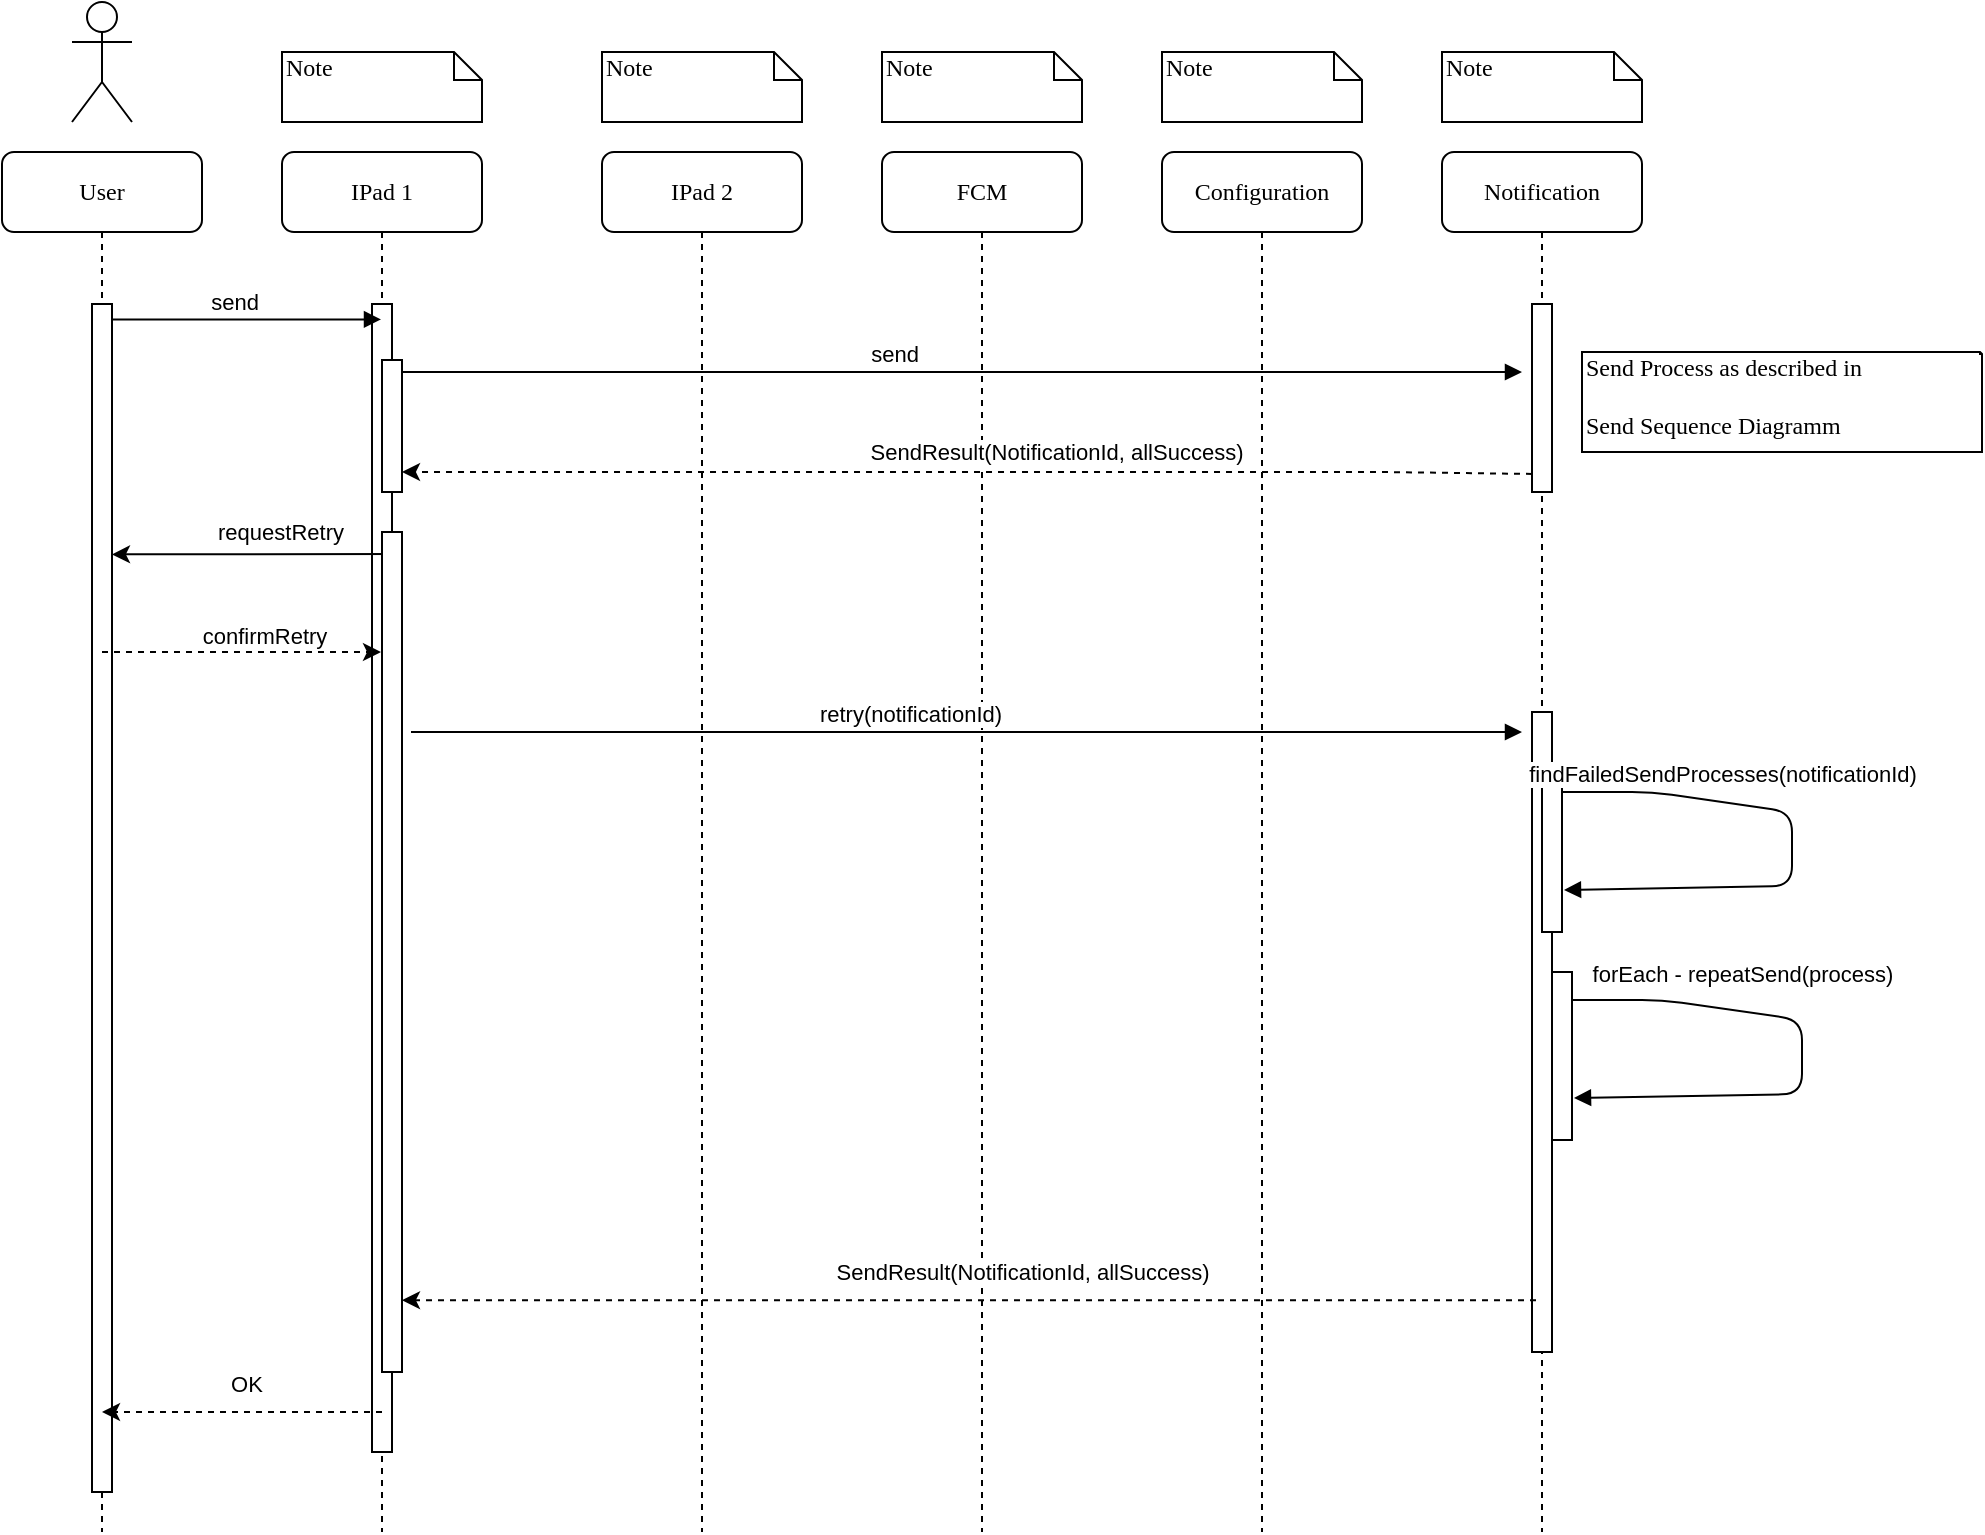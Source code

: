 <mxfile version="14.7.6" type="device"><diagram name="Page-1" id="13e1069c-82ec-6db2-03f1-153e76fe0fe0"><mxGraphModel dx="1364" dy="725" grid="1" gridSize="10" guides="1" tooltips="1" connect="1" arrows="1" fold="1" page="1" pageScale="1" pageWidth="1100" pageHeight="850" background="none" math="0" shadow="0"><root><mxCell id="0"/><mxCell id="1" parent="0"/><mxCell id="7baba1c4bc27f4b0-2" value="IPad 1" style="shape=umlLifeline;perimeter=lifelinePerimeter;whiteSpace=wrap;html=1;container=1;collapsible=0;recursiveResize=0;outlineConnect=0;rounded=1;shadow=0;comic=0;labelBackgroundColor=none;strokeWidth=1;fontFamily=Verdana;fontSize=12;align=center;" parent="1" vertex="1"><mxGeometry x="240" y="80" width="100" height="690" as="geometry"/></mxCell><mxCell id="7baba1c4bc27f4b0-19" value="" style="html=1;points=[];perimeter=orthogonalPerimeter;rounded=0;shadow=0;comic=0;labelBackgroundColor=none;strokeWidth=1;fontFamily=Verdana;fontSize=12;align=center;" parent="7baba1c4bc27f4b0-2" vertex="1"><mxGeometry x="45" y="76" width="10" height="574" as="geometry"/></mxCell><mxCell id="7baba1c4bc27f4b0-3" value="IPad 2" style="shape=umlLifeline;perimeter=lifelinePerimeter;whiteSpace=wrap;html=1;container=1;collapsible=0;recursiveResize=0;outlineConnect=0;rounded=1;shadow=0;comic=0;labelBackgroundColor=none;strokeWidth=1;fontFamily=Verdana;fontSize=12;align=center;" parent="1" vertex="1"><mxGeometry x="400" y="80" width="100" height="690" as="geometry"/></mxCell><mxCell id="7baba1c4bc27f4b0-4" value="FCM" style="shape=umlLifeline;perimeter=lifelinePerimeter;whiteSpace=wrap;html=1;container=1;collapsible=0;recursiveResize=0;outlineConnect=0;rounded=1;shadow=0;comic=0;labelBackgroundColor=none;strokeWidth=1;fontFamily=Verdana;fontSize=12;align=center;" parent="1" vertex="1"><mxGeometry x="540" y="80" width="100" height="690" as="geometry"/></mxCell><mxCell id="7baba1c4bc27f4b0-5" value="Configuration" style="shape=umlLifeline;perimeter=lifelinePerimeter;whiteSpace=wrap;html=1;container=1;collapsible=0;recursiveResize=0;outlineConnect=0;rounded=1;shadow=0;comic=0;labelBackgroundColor=none;strokeWidth=1;fontFamily=Verdana;fontSize=12;align=center;" parent="1" vertex="1"><mxGeometry x="680" y="80" width="100" height="690" as="geometry"/></mxCell><mxCell id="7baba1c4bc27f4b0-6" value="Notification" style="shape=umlLifeline;perimeter=lifelinePerimeter;whiteSpace=wrap;html=1;container=1;collapsible=0;recursiveResize=0;outlineConnect=0;rounded=1;shadow=0;comic=0;labelBackgroundColor=none;strokeWidth=1;fontFamily=Verdana;fontSize=12;align=center;" parent="1" vertex="1"><mxGeometry x="820" y="80" width="100" height="690" as="geometry"/></mxCell><mxCell id="7baba1c4bc27f4b0-8" value="User" style="shape=umlLifeline;perimeter=lifelinePerimeter;whiteSpace=wrap;html=1;container=1;collapsible=0;recursiveResize=0;outlineConnect=0;rounded=1;shadow=0;comic=0;labelBackgroundColor=none;strokeWidth=1;fontFamily=Verdana;fontSize=12;align=center;" parent="1" vertex="1"><mxGeometry x="100" y="80" width="100" height="690" as="geometry"/></mxCell><mxCell id="9bcTBCMJfKohe4Dhu1_I-21" value="" style="html=1;points=[];perimeter=orthogonalPerimeter;rounded=0;shadow=0;comic=0;labelBackgroundColor=none;strokeWidth=1;fontFamily=Verdana;fontSize=12;align=center;" vertex="1" parent="7baba1c4bc27f4b0-8"><mxGeometry x="45" y="76" width="10" height="594" as="geometry"/></mxCell><mxCell id="7baba1c4bc27f4b0-40" value="Send Process as described in&lt;br&gt;&lt;br&gt;Send Sequence Diagramm" style="shape=note;whiteSpace=wrap;html=1;size=1;verticalAlign=top;align=left;spacingTop=-6;rounded=0;shadow=0;comic=0;labelBackgroundColor=none;strokeWidth=1;fontFamily=Verdana;fontSize=12" parent="1" vertex="1"><mxGeometry x="890" y="180" width="200" height="50" as="geometry"/></mxCell><mxCell id="7baba1c4bc27f4b0-41" value="Note" style="shape=note;whiteSpace=wrap;html=1;size=14;verticalAlign=top;align=left;spacingTop=-6;rounded=0;shadow=0;comic=0;labelBackgroundColor=none;strokeWidth=1;fontFamily=Verdana;fontSize=12" parent="1" vertex="1"><mxGeometry x="240" y="30" width="100" height="35" as="geometry"/></mxCell><mxCell id="7baba1c4bc27f4b0-42" value="Note" style="shape=note;whiteSpace=wrap;html=1;size=14;verticalAlign=top;align=left;spacingTop=-6;rounded=0;shadow=0;comic=0;labelBackgroundColor=none;strokeWidth=1;fontFamily=Verdana;fontSize=12" parent="1" vertex="1"><mxGeometry x="400" y="30" width="100" height="35" as="geometry"/></mxCell><mxCell id="7baba1c4bc27f4b0-43" value="Note" style="shape=note;whiteSpace=wrap;html=1;size=14;verticalAlign=top;align=left;spacingTop=-6;rounded=0;shadow=0;comic=0;labelBackgroundColor=none;strokeWidth=1;fontFamily=Verdana;fontSize=12" parent="1" vertex="1"><mxGeometry x="540" y="30" width="100" height="35" as="geometry"/></mxCell><mxCell id="7baba1c4bc27f4b0-44" value="Note" style="shape=note;whiteSpace=wrap;html=1;size=14;verticalAlign=top;align=left;spacingTop=-6;rounded=0;shadow=0;comic=0;labelBackgroundColor=none;strokeWidth=1;fontFamily=Verdana;fontSize=12" parent="1" vertex="1"><mxGeometry x="680" y="30" width="100" height="35" as="geometry"/></mxCell><mxCell id="7baba1c4bc27f4b0-45" value="Note" style="shape=note;whiteSpace=wrap;html=1;size=14;verticalAlign=top;align=left;spacingTop=-6;rounded=0;shadow=0;comic=0;labelBackgroundColor=none;strokeWidth=1;fontFamily=Verdana;fontSize=12" parent="1" vertex="1"><mxGeometry x="820" y="30" width="100" height="35" as="geometry"/></mxCell><mxCell id="zDs0RLyhE4NNwDuETuvq-5" value="" style="html=1;points=[];perimeter=orthogonalPerimeter;rounded=0;shadow=0;comic=0;labelBackgroundColor=none;strokeWidth=1;fontFamily=Verdana;fontSize=12;align=center;" parent="1" vertex="1"><mxGeometry x="865" y="156" width="10" height="94" as="geometry"/></mxCell><mxCell id="9bcTBCMJfKohe4Dhu1_I-10" value="" style="endArrow=classic;html=1;dashed=1;exitX=0;exitY=0.904;exitDx=0;exitDy=0;exitPerimeter=0;" edge="1" parent="1" source="zDs0RLyhE4NNwDuETuvq-5"><mxGeometry width="50" height="50" relative="1" as="geometry"><mxPoint x="850" y="240" as="sourcePoint"/><mxPoint x="300" y="240" as="targetPoint"/><Array as="points"><mxPoint x="790.25" y="240"/></Array></mxGeometry></mxCell><mxCell id="9bcTBCMJfKohe4Dhu1_I-11" value="SendResult(NotificationId, allSuccess)" style="edgeLabel;html=1;align=center;verticalAlign=middle;resizable=0;points=[];" vertex="1" connectable="0" parent="9bcTBCMJfKohe4Dhu1_I-10"><mxGeometry x="-0.155" relative="1" as="geometry"><mxPoint y="-10" as="offset"/></mxGeometry></mxCell><mxCell id="9bcTBCMJfKohe4Dhu1_I-18" value="" style="shape=umlActor;verticalLabelPosition=bottom;verticalAlign=top;html=1;outlineConnect=0;" vertex="1" parent="1"><mxGeometry x="135" y="5" width="30" height="60" as="geometry"/></mxCell><mxCell id="zDs0RLyhE4NNwDuETuvq-6" value="send" style="html=1;verticalAlign=bottom;endArrow=block;exitX=1;exitY=0.013;exitDx=0;exitDy=0;exitPerimeter=0;" parent="1" target="7baba1c4bc27f4b0-2" edge="1" source="9bcTBCMJfKohe4Dhu1_I-21"><mxGeometry x="-0.103" width="80" relative="1" as="geometry"><mxPoint x="290" y="166" as="sourcePoint"/><mxPoint x="860" y="166" as="targetPoint"/><mxPoint as="offset"/></mxGeometry></mxCell><mxCell id="9bcTBCMJfKohe4Dhu1_I-22" value="send" style="html=1;verticalAlign=bottom;endArrow=block;" edge="1" parent="1" source="7baba1c4bc27f4b0-2"><mxGeometry x="-0.103" width="80" relative="1" as="geometry"><mxPoint x="290" y="190.002" as="sourcePoint"/><mxPoint x="860" y="190" as="targetPoint"/><mxPoint as="offset"/></mxGeometry></mxCell><mxCell id="9bcTBCMJfKohe4Dhu1_I-27" value="" style="endArrow=classic;html=1;" edge="1" parent="1"><mxGeometry width="50" height="50" relative="1" as="geometry"><mxPoint x="300" y="281" as="sourcePoint"/><mxPoint x="155" y="281.19" as="targetPoint"/></mxGeometry></mxCell><mxCell id="9bcTBCMJfKohe4Dhu1_I-28" value="requestRetry" style="edgeLabel;html=1;align=center;verticalAlign=middle;resizable=0;points=[];" vertex="1" connectable="0" parent="9bcTBCMJfKohe4Dhu1_I-27"><mxGeometry x="-0.191" y="-2" relative="1" as="geometry"><mxPoint x="-3" y="-9" as="offset"/></mxGeometry></mxCell><mxCell id="9bcTBCMJfKohe4Dhu1_I-29" value="" style="endArrow=classic;html=1;dashed=1;" edge="1" parent="1" target="7baba1c4bc27f4b0-2"><mxGeometry width="50" height="50" relative="1" as="geometry"><mxPoint x="150" y="330" as="sourcePoint"/><mxPoint x="200" y="280" as="targetPoint"/></mxGeometry></mxCell><mxCell id="9bcTBCMJfKohe4Dhu1_I-30" value="confirmRetry" style="edgeLabel;html=1;align=center;verticalAlign=middle;resizable=0;points=[];" vertex="1" connectable="0" parent="9bcTBCMJfKohe4Dhu1_I-29"><mxGeometry x="0.247" y="3" relative="1" as="geometry"><mxPoint x="-6" y="-5" as="offset"/></mxGeometry></mxCell><mxCell id="9bcTBCMJfKohe4Dhu1_I-31" value="" style="html=1;points=[];perimeter=orthogonalPerimeter;rounded=0;shadow=0;comic=0;labelBackgroundColor=none;strokeWidth=1;fontFamily=Verdana;fontSize=12;align=center;" vertex="1" parent="1"><mxGeometry x="290" y="184" width="10" height="66" as="geometry"/></mxCell><mxCell id="9bcTBCMJfKohe4Dhu1_I-32" value="" style="html=1;points=[];perimeter=orthogonalPerimeter;rounded=0;shadow=0;comic=0;labelBackgroundColor=none;strokeWidth=1;fontFamily=Verdana;fontSize=12;align=center;" vertex="1" parent="1"><mxGeometry x="290" y="270" width="10" height="420" as="geometry"/></mxCell><mxCell id="9bcTBCMJfKohe4Dhu1_I-33" value="retry(notificationId)" style="html=1;verticalAlign=bottom;endArrow=block;" edge="1" parent="1"><mxGeometry x="-0.103" width="80" relative="1" as="geometry"><mxPoint x="304.5" y="370" as="sourcePoint"/><mxPoint x="860" y="370" as="targetPoint"/><mxPoint as="offset"/></mxGeometry></mxCell><mxCell id="9bcTBCMJfKohe4Dhu1_I-34" value="" style="html=1;points=[];perimeter=orthogonalPerimeter;rounded=0;shadow=0;comic=0;labelBackgroundColor=none;strokeWidth=1;fontFamily=Verdana;fontSize=12;align=center;" vertex="1" parent="1"><mxGeometry x="865" y="360" width="10" height="320" as="geometry"/></mxCell><mxCell id="9bcTBCMJfKohe4Dhu1_I-35" value="" style="html=1;points=[];perimeter=orthogonalPerimeter;rounded=0;shadow=0;comic=0;labelBackgroundColor=none;strokeWidth=1;fontFamily=Verdana;fontSize=12;align=center;" vertex="1" parent="1"><mxGeometry x="870" y="386" width="10" height="84" as="geometry"/></mxCell><mxCell id="9bcTBCMJfKohe4Dhu1_I-36" value="findFailedSendProcesses(notificationId)" style="html=1;verticalAlign=bottom;endArrow=block;entryX=1.1;entryY=0.67;entryDx=0;entryDy=0;entryPerimeter=0;" edge="1" parent="1"><mxGeometry x="-0.403" y="5" width="80" relative="1" as="geometry"><mxPoint x="880" y="400" as="sourcePoint"/><mxPoint x="881" y="448.98" as="targetPoint"/><mxPoint as="offset"/><Array as="points"><mxPoint x="925" y="400"/><mxPoint x="995" y="410"/><mxPoint x="995" y="447"/></Array></mxGeometry></mxCell><mxCell id="9bcTBCMJfKohe4Dhu1_I-37" value="" style="html=1;points=[];perimeter=orthogonalPerimeter;rounded=0;shadow=0;comic=0;labelBackgroundColor=none;strokeWidth=1;fontFamily=Verdana;fontSize=12;align=center;" vertex="1" parent="1"><mxGeometry x="875" y="490" width="10" height="84" as="geometry"/></mxCell><mxCell id="9bcTBCMJfKohe4Dhu1_I-38" value="forEach - repeatSend(process)" style="html=1;verticalAlign=bottom;endArrow=block;entryX=1.1;entryY=0.67;entryDx=0;entryDy=0;entryPerimeter=0;" edge="1" parent="1"><mxGeometry x="-0.37" y="10" width="80" relative="1" as="geometry"><mxPoint x="885" y="504" as="sourcePoint"/><mxPoint x="886" y="552.98" as="targetPoint"/><mxPoint as="offset"/><Array as="points"><mxPoint x="930" y="504"/><mxPoint x="1000" y="514"/><mxPoint x="1000" y="551"/></Array></mxGeometry></mxCell><mxCell id="9bcTBCMJfKohe4Dhu1_I-39" value="" style="endArrow=classic;html=1;dashed=1;exitX=0.2;exitY=0.919;exitDx=0;exitDy=0;exitPerimeter=0;" edge="1" parent="1" source="9bcTBCMJfKohe4Dhu1_I-34" target="9bcTBCMJfKohe4Dhu1_I-32"><mxGeometry width="50" height="50" relative="1" as="geometry"><mxPoint x="640" y="470" as="sourcePoint"/><mxPoint x="690" y="420" as="targetPoint"/></mxGeometry></mxCell><mxCell id="9bcTBCMJfKohe4Dhu1_I-40" value="SendResult(NotificationId, allSuccess)" style="edgeLabel;html=1;align=center;verticalAlign=middle;resizable=0;points=[];" vertex="1" connectable="0" parent="9bcTBCMJfKohe4Dhu1_I-39"><mxGeometry x="-0.115" y="1" relative="1" as="geometry"><mxPoint x="-6" y="-15" as="offset"/></mxGeometry></mxCell><mxCell id="9bcTBCMJfKohe4Dhu1_I-41" value="" style="endArrow=classic;html=1;dashed=1;" edge="1" parent="1"><mxGeometry width="50" height="50" relative="1" as="geometry"><mxPoint x="290" y="710" as="sourcePoint"/><mxPoint x="150" y="710.0" as="targetPoint"/></mxGeometry></mxCell><mxCell id="9bcTBCMJfKohe4Dhu1_I-42" value="OK" style="edgeLabel;html=1;align=center;verticalAlign=middle;resizable=0;points=[];" vertex="1" connectable="0" parent="9bcTBCMJfKohe4Dhu1_I-41"><mxGeometry x="-0.115" y="1" relative="1" as="geometry"><mxPoint x="-6" y="-15" as="offset"/></mxGeometry></mxCell></root></mxGraphModel></diagram></mxfile>